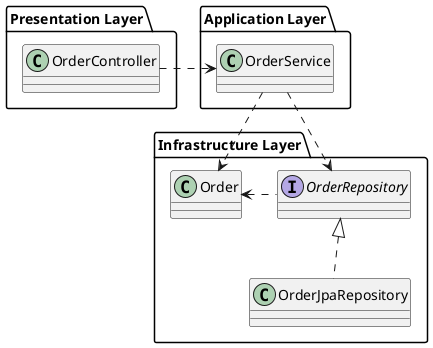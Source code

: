 @startuml
package "Presentation Layer" {
    class OrderController
}
package "Application Layer" {
    class OrderService
}
package "Infrastructure Layer" {
    class Order
    interface OrderRepository
    class OrderJpaRepository
}

OrderController .r.> OrderService
OrderService .r.> Order
OrderService ..> OrderRepository
OrderRepository .l.> Order
OrderRepository <|.. OrderJpaRepository
@enduml